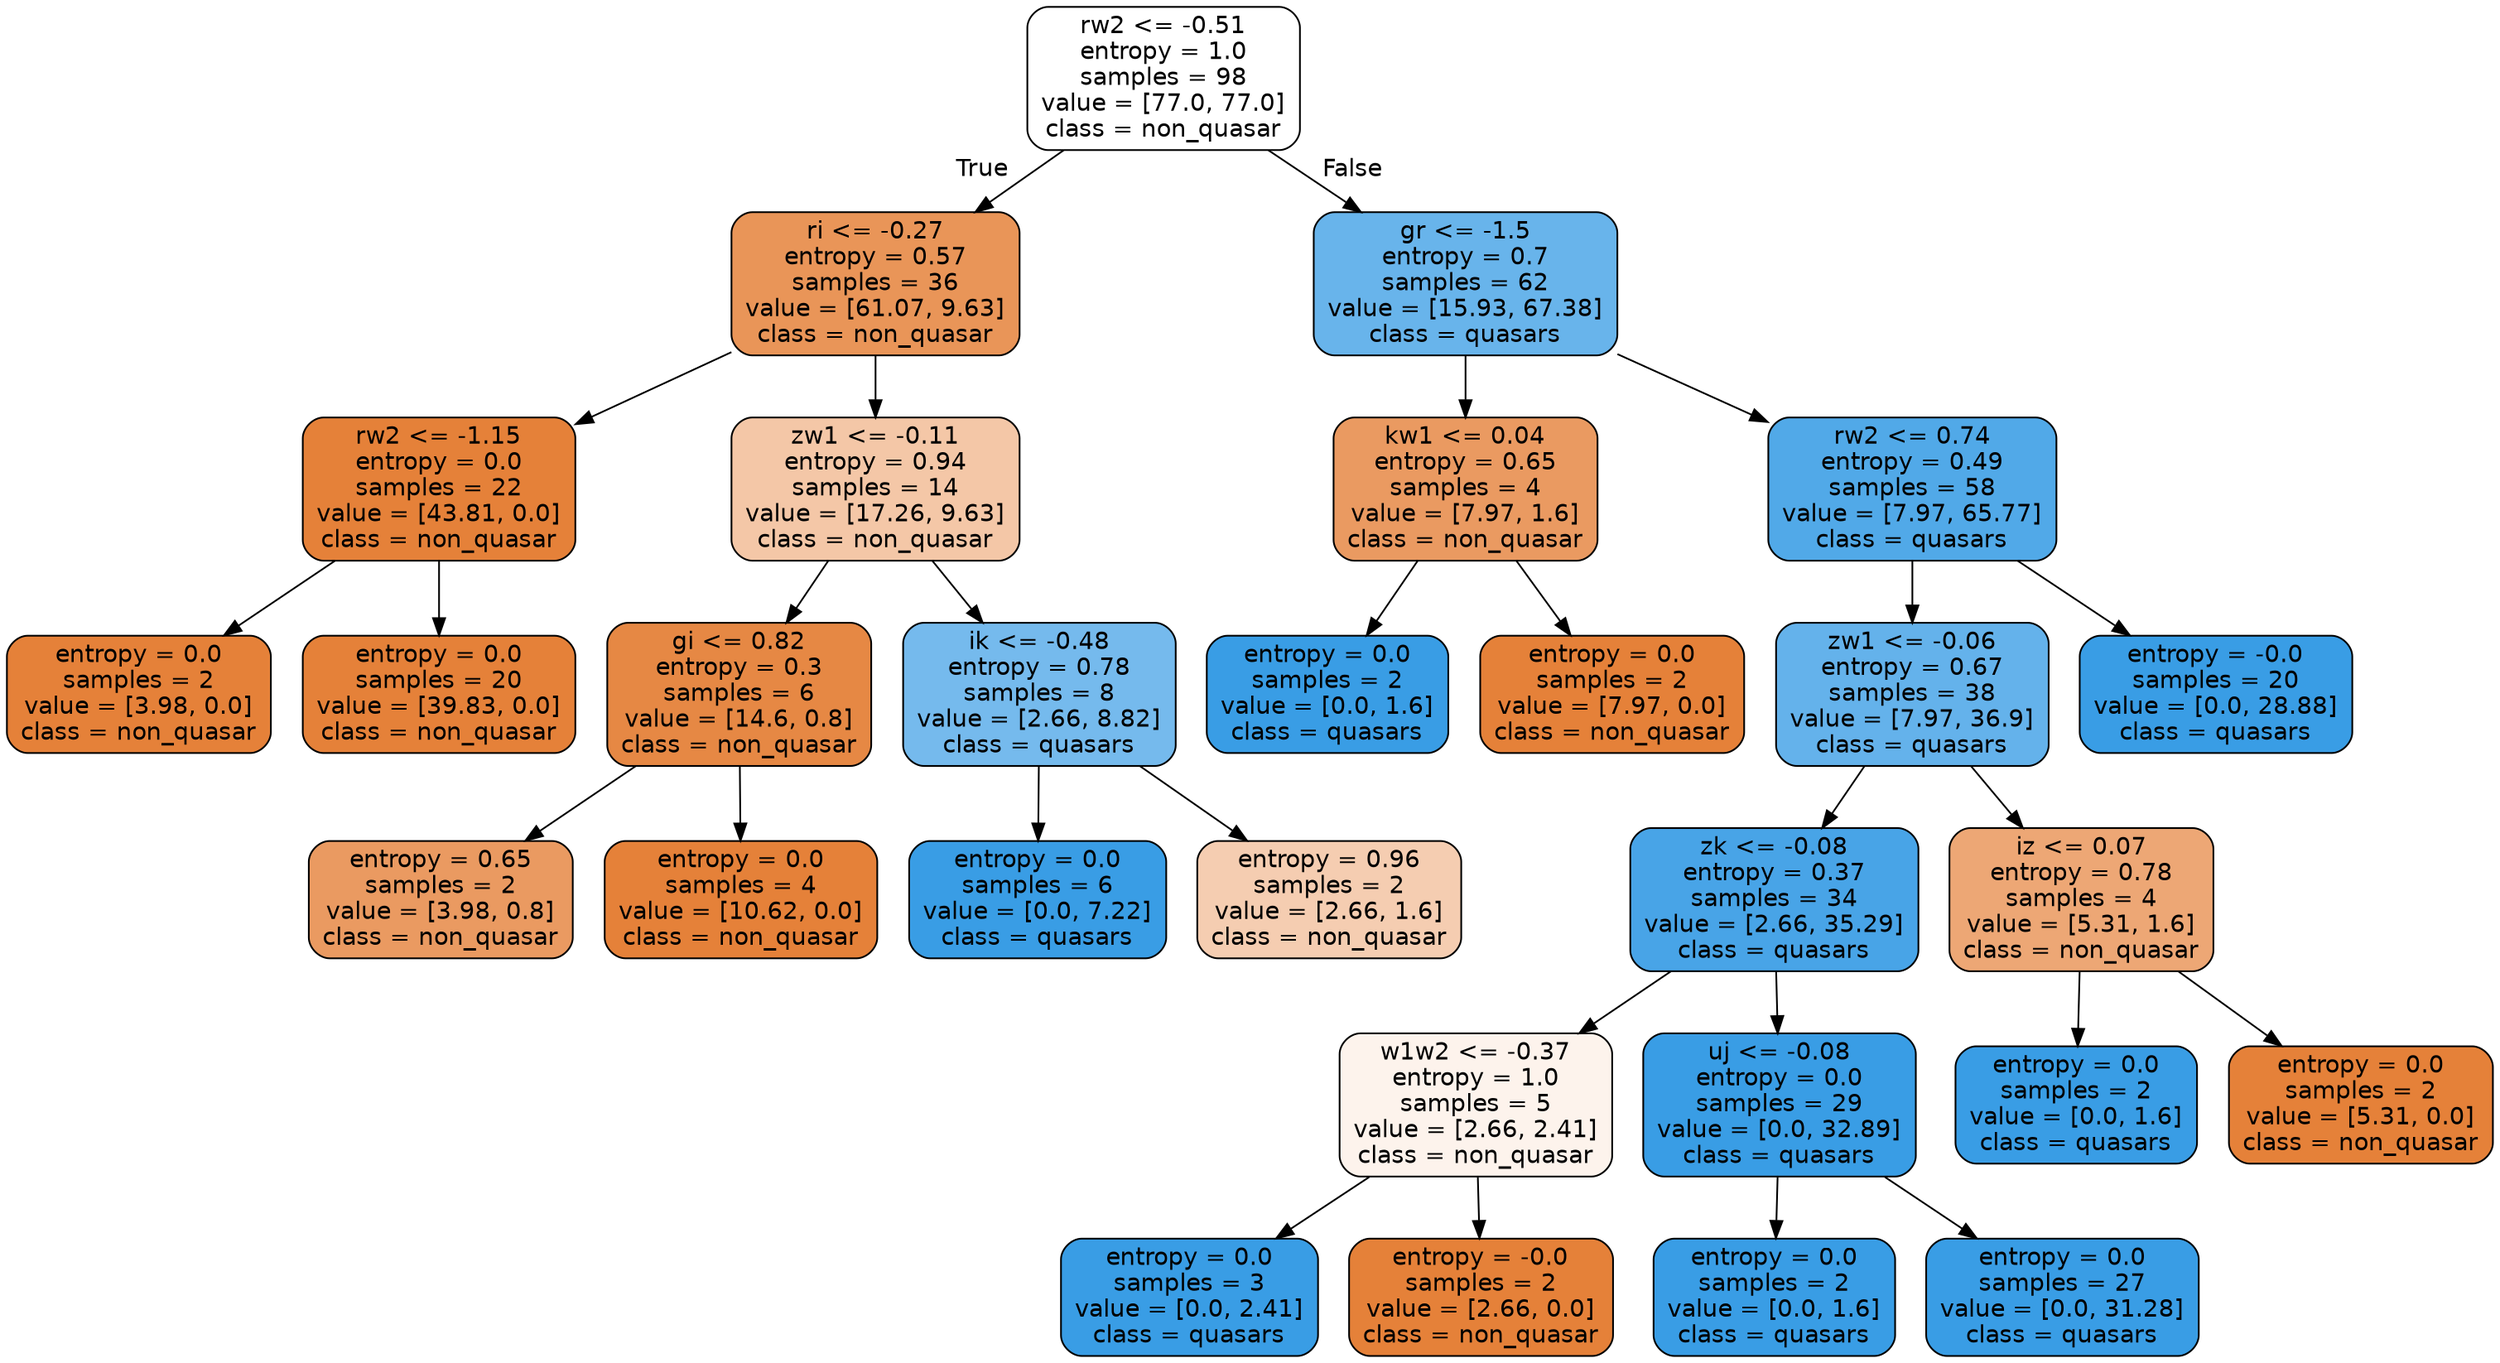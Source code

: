 digraph Tree {
node [shape=box, style="filled, rounded", color="black", fontname="helvetica"] ;
edge [fontname="helvetica"] ;
0 [label="rw2 <= -0.51\nentropy = 1.0\nsamples = 98\nvalue = [77.0, 77.0]\nclass = non_quasar", fillcolor="#ffffff"] ;
1 [label="ri <= -0.27\nentropy = 0.57\nsamples = 36\nvalue = [61.07, 9.63]\nclass = non_quasar", fillcolor="#e99558"] ;
0 -> 1 [labeldistance=2.5, labelangle=45, headlabel="True"] ;
2 [label="rw2 <= -1.15\nentropy = 0.0\nsamples = 22\nvalue = [43.81, 0.0]\nclass = non_quasar", fillcolor="#e58139"] ;
1 -> 2 ;
3 [label="entropy = 0.0\nsamples = 2\nvalue = [3.98, 0.0]\nclass = non_quasar", fillcolor="#e58139"] ;
2 -> 3 ;
4 [label="entropy = 0.0\nsamples = 20\nvalue = [39.83, 0.0]\nclass = non_quasar", fillcolor="#e58139"] ;
2 -> 4 ;
5 [label="zw1 <= -0.11\nentropy = 0.94\nsamples = 14\nvalue = [17.26, 9.63]\nclass = non_quasar", fillcolor="#f4c7a7"] ;
1 -> 5 ;
6 [label="gi <= 0.82\nentropy = 0.3\nsamples = 6\nvalue = [14.6, 0.8]\nclass = non_quasar", fillcolor="#e68844"] ;
5 -> 6 ;
7 [label="entropy = 0.65\nsamples = 2\nvalue = [3.98, 0.8]\nclass = non_quasar", fillcolor="#ea9a61"] ;
6 -> 7 ;
8 [label="entropy = 0.0\nsamples = 4\nvalue = [10.62, 0.0]\nclass = non_quasar", fillcolor="#e58139"] ;
6 -> 8 ;
9 [label="ik <= -0.48\nentropy = 0.78\nsamples = 8\nvalue = [2.66, 8.82]\nclass = quasars", fillcolor="#75baed"] ;
5 -> 9 ;
10 [label="entropy = 0.0\nsamples = 6\nvalue = [0.0, 7.22]\nclass = quasars", fillcolor="#399de5"] ;
9 -> 10 ;
11 [label="entropy = 0.96\nsamples = 2\nvalue = [2.66, 1.6]\nclass = non_quasar", fillcolor="#f5cdb1"] ;
9 -> 11 ;
12 [label="gr <= -1.5\nentropy = 0.7\nsamples = 62\nvalue = [15.93, 67.38]\nclass = quasars", fillcolor="#68b4eb"] ;
0 -> 12 [labeldistance=2.5, labelangle=-45, headlabel="False"] ;
13 [label="kw1 <= 0.04\nentropy = 0.65\nsamples = 4\nvalue = [7.97, 1.6]\nclass = non_quasar", fillcolor="#ea9a61"] ;
12 -> 13 ;
14 [label="entropy = 0.0\nsamples = 2\nvalue = [0.0, 1.6]\nclass = quasars", fillcolor="#399de5"] ;
13 -> 14 ;
15 [label="entropy = 0.0\nsamples = 2\nvalue = [7.97, 0.0]\nclass = non_quasar", fillcolor="#e58139"] ;
13 -> 15 ;
16 [label="rw2 <= 0.74\nentropy = 0.49\nsamples = 58\nvalue = [7.97, 65.77]\nclass = quasars", fillcolor="#51a9e8"] ;
12 -> 16 ;
17 [label="zw1 <= -0.06\nentropy = 0.67\nsamples = 38\nvalue = [7.97, 36.9]\nclass = quasars", fillcolor="#64b2eb"] ;
16 -> 17 ;
18 [label="zk <= -0.08\nentropy = 0.37\nsamples = 34\nvalue = [2.66, 35.29]\nclass = quasars", fillcolor="#48a4e7"] ;
17 -> 18 ;
19 [label="w1w2 <= -0.37\nentropy = 1.0\nsamples = 5\nvalue = [2.66, 2.41]\nclass = non_quasar", fillcolor="#fdf3ec"] ;
18 -> 19 ;
20 [label="entropy = 0.0\nsamples = 3\nvalue = [0.0, 2.41]\nclass = quasars", fillcolor="#399de5"] ;
19 -> 20 ;
21 [label="entropy = -0.0\nsamples = 2\nvalue = [2.66, 0.0]\nclass = non_quasar", fillcolor="#e58139"] ;
19 -> 21 ;
22 [label="uj <= -0.08\nentropy = 0.0\nsamples = 29\nvalue = [0.0, 32.89]\nclass = quasars", fillcolor="#399de5"] ;
18 -> 22 ;
23 [label="entropy = 0.0\nsamples = 2\nvalue = [0.0, 1.6]\nclass = quasars", fillcolor="#399de5"] ;
22 -> 23 ;
24 [label="entropy = 0.0\nsamples = 27\nvalue = [0.0, 31.28]\nclass = quasars", fillcolor="#399de5"] ;
22 -> 24 ;
25 [label="iz <= 0.07\nentropy = 0.78\nsamples = 4\nvalue = [5.31, 1.6]\nclass = non_quasar", fillcolor="#eda775"] ;
17 -> 25 ;
26 [label="entropy = 0.0\nsamples = 2\nvalue = [0.0, 1.6]\nclass = quasars", fillcolor="#399de5"] ;
25 -> 26 ;
27 [label="entropy = 0.0\nsamples = 2\nvalue = [5.31, 0.0]\nclass = non_quasar", fillcolor="#e58139"] ;
25 -> 27 ;
28 [label="entropy = -0.0\nsamples = 20\nvalue = [0.0, 28.88]\nclass = quasars", fillcolor="#399de5"] ;
16 -> 28 ;
}